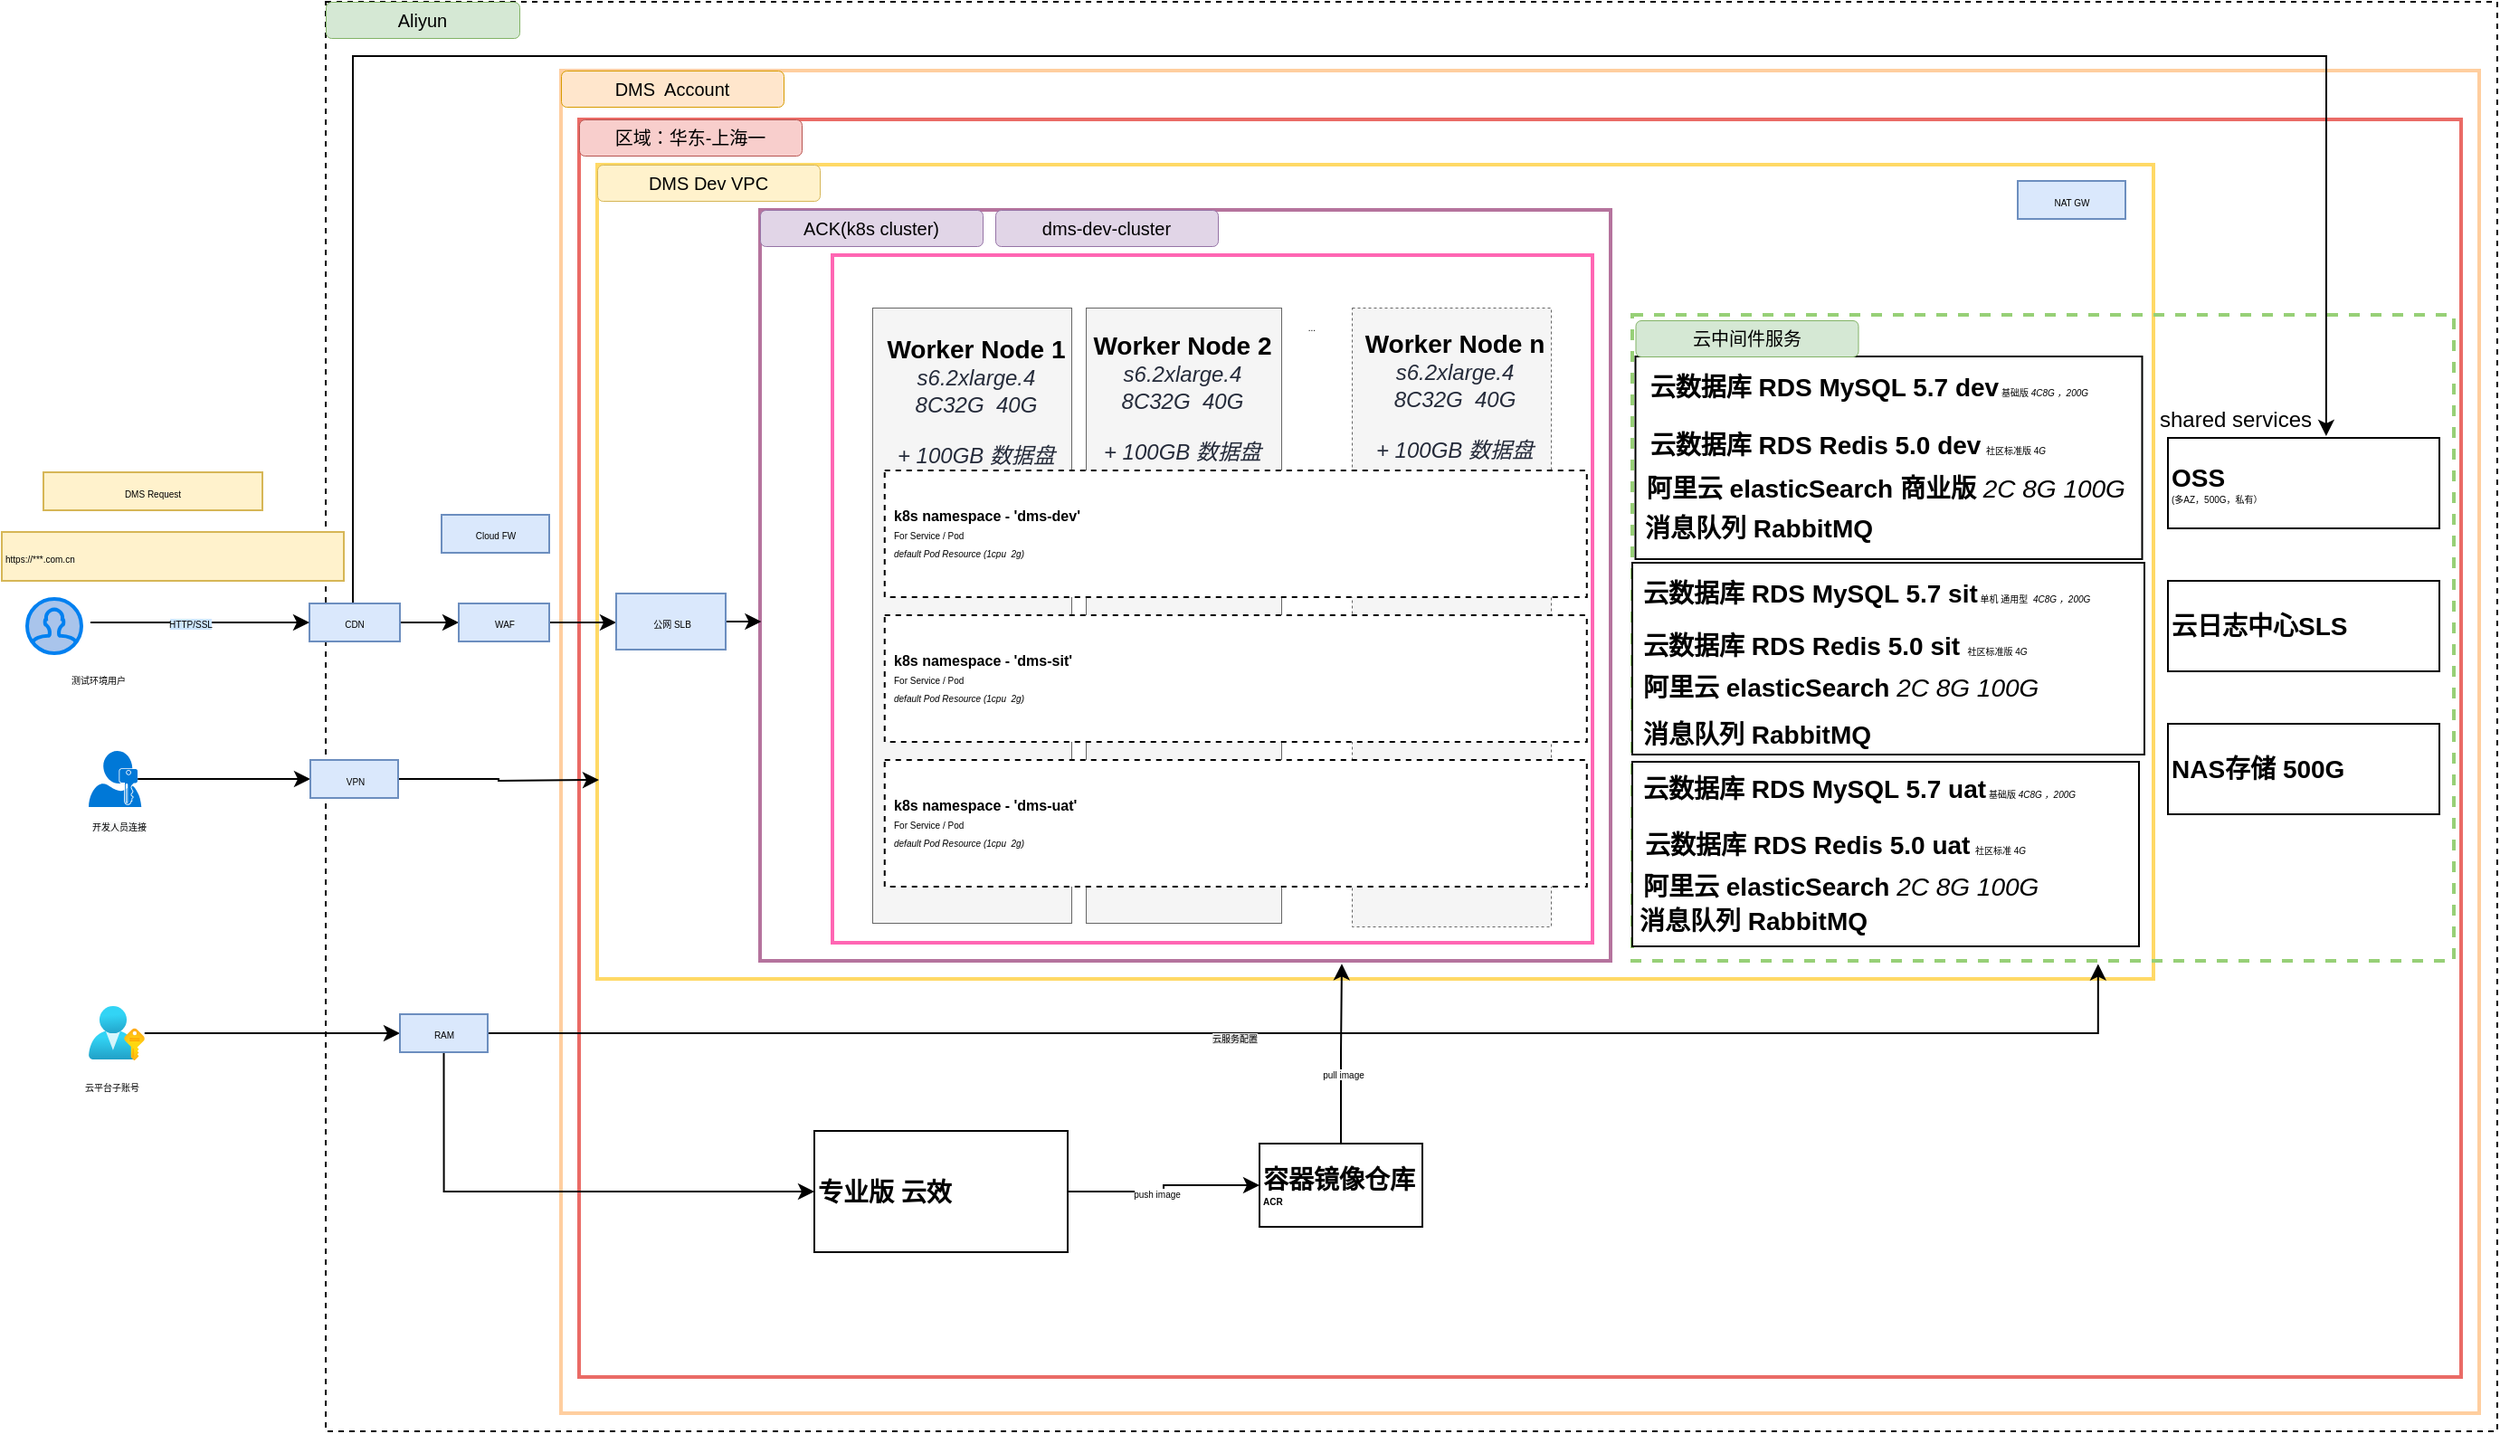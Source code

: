 <mxfile version="15.3.7" type="github" pages="2">
  <diagram id="imjtD3497KuN3ULHMsH7" name="Page-1">
    <mxGraphModel dx="1499" dy="514" grid="0" gridSize="10" guides="1" tooltips="1" connect="1" arrows="1" fold="1" page="0" pageScale="1" pageWidth="827" pageHeight="1169" math="0" shadow="0">
      <root>
        <mxCell id="0" />
        <mxCell id="1" parent="0" />
        <mxCell id="NmiQ4jP7cXwFQjp-WQcI-1" value="" style="rounded=0;whiteSpace=wrap;html=1;dashed=1;strokeWidth=1;fillColor=none;" parent="1" vertex="1">
          <mxGeometry x="40" y="70" width="1200" height="790" as="geometry" />
        </mxCell>
        <mxCell id="NmiQ4jP7cXwFQjp-WQcI-3" value="" style="rounded=0;whiteSpace=wrap;html=1;align=left;strokeWidth=2;fillColor=none;strokeColor=#FFCE9F;" parent="1" vertex="1">
          <mxGeometry x="170" y="108" width="1060" height="742" as="geometry" />
        </mxCell>
        <mxCell id="NmiQ4jP7cXwFQjp-WQcI-5" value="&lt;font style=&quot;font-size: 10px&quot;&gt;Aliyun&lt;/font&gt;" style="rounded=1;whiteSpace=wrap;html=1;strokeColor=#82b366;strokeWidth=0.5;align=center;fillColor=#d5e8d4;fontSize=10;" parent="1" vertex="1">
          <mxGeometry x="40" y="70" width="107" height="20" as="geometry" />
        </mxCell>
        <mxCell id="NmiQ4jP7cXwFQjp-WQcI-6" value="DMS&amp;nbsp; Account" style="rounded=1;whiteSpace=wrap;html=1;strokeColor=#d79b00;strokeWidth=0.5;align=center;fillColor=#ffe6cc;fontSize=10;" parent="1" vertex="1">
          <mxGeometry x="170" y="108" width="123" height="20" as="geometry" />
        </mxCell>
        <mxCell id="NmiQ4jP7cXwFQjp-WQcI-7" value="" style="rounded=0;whiteSpace=wrap;html=1;align=left;strokeWidth=2;fillColor=none;strokeColor=#EA6B66;" parent="1" vertex="1">
          <mxGeometry x="180" y="135" width="1040" height="695" as="geometry" />
        </mxCell>
        <mxCell id="NmiQ4jP7cXwFQjp-WQcI-8" value="区域：华东-上海一" style="rounded=1;whiteSpace=wrap;html=1;strokeColor=#b85450;strokeWidth=0.5;align=center;fillColor=#f8cecc;fontSize=10;" parent="1" vertex="1">
          <mxGeometry x="180" y="135" width="123" height="20" as="geometry" />
        </mxCell>
        <mxCell id="NmiQ4jP7cXwFQjp-WQcI-9" value="" style="rounded=0;whiteSpace=wrap;html=1;align=left;strokeWidth=2;fillColor=none;strokeColor=#FFD966;perimeterSpacing=1;" parent="1" vertex="1">
          <mxGeometry x="190" y="160" width="860" height="450" as="geometry" />
        </mxCell>
        <mxCell id="NmiQ4jP7cXwFQjp-WQcI-15" value="DMS Dev VPC" style="rounded=1;whiteSpace=wrap;html=1;strokeColor=#d6b656;strokeWidth=0.5;align=center;fillColor=#fff2cc;fontSize=10;" parent="1" vertex="1">
          <mxGeometry x="190" y="160" width="123" height="20" as="geometry" />
        </mxCell>
        <mxCell id="NmiQ4jP7cXwFQjp-WQcI-16" value="" style="rounded=0;whiteSpace=wrap;html=1;align=left;strokeWidth=2;fillColor=none;strokeColor=#B5739D;" parent="1" vertex="1">
          <mxGeometry x="280" y="185" width="470" height="415" as="geometry" />
        </mxCell>
        <mxCell id="NmiQ4jP7cXwFQjp-WQcI-17" value="ACK(k8s cluster)" style="rounded=1;whiteSpace=wrap;html=1;strokeColor=#9673a6;strokeWidth=0.5;align=center;fillColor=#e1d5e7;fontSize=10;" parent="1" vertex="1">
          <mxGeometry x="280" y="185" width="123" height="20" as="geometry" />
        </mxCell>
        <mxCell id="NmiQ4jP7cXwFQjp-WQcI-18" value="dms-dev-cluster" style="rounded=1;whiteSpace=wrap;html=1;strokeColor=#9673a6;strokeWidth=0.5;align=center;fillColor=#e1d5e7;fontSize=10;" parent="1" vertex="1">
          <mxGeometry x="410" y="185" width="123" height="20" as="geometry" />
        </mxCell>
        <mxCell id="NmiQ4jP7cXwFQjp-WQcI-51" value="" style="rounded=0;whiteSpace=wrap;html=1;align=left;strokeWidth=2;fillColor=none;strokeColor=#FF66B3;" parent="1" vertex="1">
          <mxGeometry x="320" y="210" width="420" height="380" as="geometry" />
        </mxCell>
        <mxCell id="NmiQ4jP7cXwFQjp-WQcI-19" value="" style="rounded=0;whiteSpace=wrap;html=1;fontSize=10;strokeColor=#666666;strokeWidth=0.5;fillColor=#f5f5f5;align=center;fontColor=#333333;" parent="1" vertex="1">
          <mxGeometry x="342" y="239" width="110" height="340" as="geometry" />
        </mxCell>
        <mxCell id="NmiQ4jP7cXwFQjp-WQcI-20" value="&lt;font&gt;&lt;b&gt;&lt;font style=&quot;font-size: 14px&quot;&gt;Worker Node 1&lt;/font&gt;&lt;/b&gt;&lt;br&gt;&lt;span style=&quot;font-size: 12px ; color: rgb(37 , 43 , 58) ; text-align: left&quot;&gt;&lt;i&gt;s6.2xlarge.4&lt;br&gt;8C32G&amp;nbsp; 40G&lt;br&gt;&lt;br&gt;+ 100GB 数据盘&lt;br&gt;&lt;/i&gt;&lt;/span&gt;&lt;br&gt;&lt;/font&gt;" style="text;html=1;strokeColor=none;fillColor=none;align=center;verticalAlign=middle;whiteSpace=wrap;rounded=0;fontSize=5;" parent="1" vertex="1">
          <mxGeometry x="348.88" y="249" width="101.12" height="90" as="geometry" />
        </mxCell>
        <mxCell id="NmiQ4jP7cXwFQjp-WQcI-21" value="" style="rounded=0;whiteSpace=wrap;html=1;fontSize=10;strokeColor=#666666;strokeWidth=0.5;fillColor=#f5f5f5;align=center;fontColor=#333333;" parent="1" vertex="1">
          <mxGeometry x="460" y="239" width="108" height="340" as="geometry" />
        </mxCell>
        <mxCell id="NmiQ4jP7cXwFQjp-WQcI-22" value="" style="rounded=0;whiteSpace=wrap;html=1;fontSize=10;strokeColor=#666666;strokeWidth=0.5;fillColor=#f5f5f5;align=center;fontColor=#333333;dashed=1;" parent="1" vertex="1">
          <mxGeometry x="607" y="239" width="110" height="342" as="geometry" />
        </mxCell>
        <mxCell id="NmiQ4jP7cXwFQjp-WQcI-25" value="..." style="text;html=1;strokeColor=none;fillColor=none;align=center;verticalAlign=middle;whiteSpace=wrap;rounded=0;dashed=1;fontSize=5;" parent="1" vertex="1">
          <mxGeometry x="565" y="239" width="40" height="20" as="geometry" />
        </mxCell>
        <mxCell id="NmiQ4jP7cXwFQjp-WQcI-27" value="" style="rounded=0;whiteSpace=wrap;html=1;fontSize=10;strokeWidth=1;align=center;fontColor=#333333;dashed=1;fillColor=#FFFFFF;" parent="1" vertex="1">
          <mxGeometry x="348.88" y="329" width="388" height="70" as="geometry" />
        </mxCell>
        <mxCell id="NmiQ4jP7cXwFQjp-WQcI-29" value="&lt;p style=&quot;line-height: 100%&quot;&gt;&lt;b&gt;&lt;font style=&quot;font-size: 8px&quot;&gt;k8s namespace - &#39;dms-dev&#39;&lt;/font&gt;&lt;/b&gt;&lt;/p&gt;&lt;p style=&quot;line-height: 100%&quot;&gt;For Service / Pod&lt;/p&gt;&lt;p style=&quot;line-height: 100%&quot;&gt;&lt;i&gt;default Pod Resource (1cpu&amp;nbsp; 2g)&lt;/i&gt;&lt;/p&gt;" style="text;html=1;strokeColor=none;fillColor=none;align=left;verticalAlign=middle;whiteSpace=wrap;rounded=0;dashed=1;fontSize=5;" parent="1" vertex="1">
          <mxGeometry x="352" y="319" width="198" height="90" as="geometry" />
        </mxCell>
        <mxCell id="NmiQ4jP7cXwFQjp-WQcI-30" value="" style="rounded=0;whiteSpace=wrap;html=1;fontSize=10;strokeWidth=1;align=center;fontColor=#333333;dashed=1;fillColor=#FFFFFF;" parent="1" vertex="1">
          <mxGeometry x="348.88" y="409" width="388" height="70" as="geometry" />
        </mxCell>
        <mxCell id="NmiQ4jP7cXwFQjp-WQcI-31" value="&lt;p style=&quot;line-height: 100%&quot;&gt;&lt;b&gt;&lt;font style=&quot;font-size: 8px&quot;&gt;k8s namespace - &#39;dms-sit&#39;&lt;/font&gt;&lt;/b&gt;&lt;/p&gt;&lt;p style=&quot;line-height: 100%&quot;&gt;For Service / Pod&lt;/p&gt;&lt;p style=&quot;line-height: 100%&quot;&gt;&lt;i&gt;default Pod Resource (1cpu&amp;nbsp; 2g)&lt;/i&gt;&lt;/p&gt;" style="text;html=1;strokeColor=none;fillColor=none;align=left;verticalAlign=middle;whiteSpace=wrap;rounded=0;dashed=1;fontSize=5;" parent="1" vertex="1">
          <mxGeometry x="352" y="399" width="198" height="90" as="geometry" />
        </mxCell>
        <mxCell id="NmiQ4jP7cXwFQjp-WQcI-32" value="" style="rounded=0;whiteSpace=wrap;html=1;fontSize=10;strokeWidth=1;align=center;fontColor=#333333;dashed=1;fillColor=#FFFFFF;" parent="1" vertex="1">
          <mxGeometry x="348.88" y="489" width="388" height="70" as="geometry" />
        </mxCell>
        <mxCell id="NmiQ4jP7cXwFQjp-WQcI-33" value="&lt;p style=&quot;line-height: 100%&quot;&gt;&lt;b&gt;&lt;font style=&quot;font-size: 8px&quot;&gt;k8s namespace - &#39;dms-uat&#39;&lt;/font&gt;&lt;/b&gt;&lt;/p&gt;&lt;p style=&quot;line-height: 100%&quot;&gt;For Service / Pod&lt;/p&gt;&lt;p style=&quot;line-height: 100%&quot;&gt;&lt;i&gt;default Pod Resource (1cpu&amp;nbsp; 2g)&lt;/i&gt;&lt;/p&gt;" style="text;html=1;strokeColor=none;fillColor=none;align=left;verticalAlign=middle;whiteSpace=wrap;rounded=0;dashed=1;fontSize=5;" parent="1" vertex="1">
          <mxGeometry x="352" y="479" width="198" height="90" as="geometry" />
        </mxCell>
        <mxCell id="NmiQ4jP7cXwFQjp-WQcI-34" value="&lt;font&gt;&lt;b&gt;&lt;font style=&quot;font-size: 14px&quot;&gt;Worker Node 2&lt;/font&gt;&lt;/b&gt;&lt;br&gt;&lt;span style=&quot;font-size: 12px ; color: rgb(37 , 43 , 58) ; text-align: left&quot;&gt;&lt;i&gt;s6.2xlarge.4&lt;br&gt;8C32G&amp;nbsp; 40G&lt;br&gt;&lt;br&gt;+ 100GB 数据盘&lt;br&gt;&lt;/i&gt;&lt;/span&gt;&lt;br&gt;&lt;/font&gt;" style="text;html=1;strokeColor=none;fillColor=none;align=center;verticalAlign=middle;whiteSpace=wrap;rounded=0;fontSize=5;" parent="1" vertex="1">
          <mxGeometry x="463" y="247" width="101" height="90" as="geometry" />
        </mxCell>
        <mxCell id="NmiQ4jP7cXwFQjp-WQcI-35" value="&lt;font&gt;&lt;b&gt;&lt;font style=&quot;font-size: 14px&quot;&gt;Worker Node n&lt;/font&gt;&lt;/b&gt;&lt;br&gt;&lt;span style=&quot;font-size: 12px ; color: rgb(37 , 43 , 58) ; text-align: left&quot;&gt;&lt;i&gt;s6.2xlarge.4&lt;br&gt;8C32G&amp;nbsp; 40G&lt;br&gt;&lt;br&gt;+ 100GB 数据盘&lt;/i&gt;&lt;br&gt;&lt;/span&gt;&lt;br&gt;&lt;/font&gt;" style="text;html=1;strokeColor=none;fillColor=none;align=center;verticalAlign=middle;whiteSpace=wrap;rounded=0;fontSize=5;" parent="1" vertex="1">
          <mxGeometry x="613" y="245" width="102" height="91" as="geometry" />
        </mxCell>
        <mxCell id="NmiQ4jP7cXwFQjp-WQcI-97" style="edgeStyle=orthogonalEdgeStyle;rounded=0;orthogonalLoop=1;jettySize=auto;html=1;exitX=0.5;exitY=0;exitDx=0;exitDy=0;entryX=0.583;entryY=-0.02;entryDx=0;entryDy=0;entryPerimeter=0;fontSize=5;strokeWidth=1;" parent="1" source="NmiQ4jP7cXwFQjp-WQcI-53" target="NmiQ4jP7cXwFQjp-WQcI-48" edge="1">
          <mxGeometry relative="1" as="geometry">
            <Array as="points">
              <mxPoint x="55" y="100" />
              <mxPoint x="1146" y="100" />
            </Array>
          </mxGeometry>
        </mxCell>
        <mxCell id="fNz3XJGPYnAOZMUwdegw-1" style="edgeStyle=orthogonalEdgeStyle;rounded=0;orthogonalLoop=1;jettySize=auto;html=1;exitX=1;exitY=0.5;exitDx=0;exitDy=0;" parent="1" source="NmiQ4jP7cXwFQjp-WQcI-53" target="NmiQ4jP7cXwFQjp-WQcI-55" edge="1">
          <mxGeometry relative="1" as="geometry" />
        </mxCell>
        <mxCell id="NmiQ4jP7cXwFQjp-WQcI-53" value="CDN" style="rounded=0;whiteSpace=wrap;html=1;fontSize=5;strokeWidth=1;align=center;strokeColor=#6c8ebf;fillColor=#dae8fc;" parent="1" vertex="1">
          <mxGeometry x="31" y="402.5" width="50" height="21" as="geometry" />
        </mxCell>
        <mxCell id="NmiQ4jP7cXwFQjp-WQcI-63" style="edgeStyle=orthogonalEdgeStyle;rounded=0;orthogonalLoop=1;jettySize=auto;html=1;exitX=1;exitY=0.5;exitDx=0;exitDy=0;entryX=0;entryY=0.5;entryDx=0;entryDy=0;fontSize=5;" parent="1" source="NmiQ4jP7cXwFQjp-WQcI-55" target="NmiQ4jP7cXwFQjp-WQcI-61" edge="1">
          <mxGeometry relative="1" as="geometry" />
        </mxCell>
        <mxCell id="NmiQ4jP7cXwFQjp-WQcI-55" value="WAF" style="rounded=0;whiteSpace=wrap;html=1;fontSize=5;strokeWidth=1;align=center;strokeColor=#6c8ebf;fillColor=#dae8fc;" parent="1" vertex="1">
          <mxGeometry x="113.5" y="402.5" width="50" height="21" as="geometry" />
        </mxCell>
        <mxCell id="NmiQ4jP7cXwFQjp-WQcI-56" value="Cloud FW" style="rounded=0;whiteSpace=wrap;html=1;fontSize=5;strokeWidth=1;align=center;strokeColor=#6c8ebf;fillColor=#dae8fc;" parent="1" vertex="1">
          <mxGeometry x="104" y="353.5" width="59.5" height="21" as="geometry" />
        </mxCell>
        <mxCell id="NmiQ4jP7cXwFQjp-WQcI-77" style="edgeStyle=orthogonalEdgeStyle;rounded=0;orthogonalLoop=1;jettySize=auto;html=1;exitX=1;exitY=0.5;exitDx=0;exitDy=0;fontSize=5;" parent="1" source="NmiQ4jP7cXwFQjp-WQcI-57" edge="1">
          <mxGeometry relative="1" as="geometry">
            <mxPoint x="191" y="500" as="targetPoint" />
          </mxGeometry>
        </mxCell>
        <mxCell id="NmiQ4jP7cXwFQjp-WQcI-58" value="DMS Request" style="rounded=0;whiteSpace=wrap;html=1;fontSize=5;strokeColor=#d6b656;strokeWidth=1;fillColor=#fff2cc;align=center;" parent="1" vertex="1">
          <mxGeometry x="-116" y="330" width="121" height="21" as="geometry" />
        </mxCell>
        <mxCell id="NmiQ4jP7cXwFQjp-WQcI-59" value="" style="endArrow=classic;html=1;fontSize=5;entryX=0;entryY=0.5;entryDx=0;entryDy=0;" parent="1" target="NmiQ4jP7cXwFQjp-WQcI-53" edge="1">
          <mxGeometry width="50" height="50" relative="1" as="geometry">
            <mxPoint x="-90" y="413" as="sourcePoint" />
            <mxPoint x="330" y="280" as="targetPoint" />
          </mxGeometry>
        </mxCell>
        <mxCell id="NmiQ4jP7cXwFQjp-WQcI-104" value="HTTP/SSL" style="edgeLabel;html=1;align=center;verticalAlign=middle;resizable=0;points=[];fontSize=5;labelBackgroundColor=#CCE5FF;" parent="NmiQ4jP7cXwFQjp-WQcI-59" vertex="1" connectable="0">
          <mxGeometry x="-0.089" y="-3" relative="1" as="geometry">
            <mxPoint y="-3" as="offset" />
          </mxGeometry>
        </mxCell>
        <mxCell id="fNz3XJGPYnAOZMUwdegw-2" style="edgeStyle=orthogonalEdgeStyle;rounded=0;orthogonalLoop=1;jettySize=auto;html=1;exitX=1;exitY=0.5;exitDx=0;exitDy=0;entryX=-0.005;entryY=0.457;entryDx=0;entryDy=0;entryPerimeter=0;" parent="1" source="NmiQ4jP7cXwFQjp-WQcI-61" edge="1">
          <mxGeometry relative="1" as="geometry">
            <mxPoint x="280.7" y="412.624" as="targetPoint" />
          </mxGeometry>
        </mxCell>
        <mxCell id="NmiQ4jP7cXwFQjp-WQcI-61" value="公网 SLB" style="rounded=0;whiteSpace=wrap;html=1;fontSize=5;strokeWidth=1;align=center;strokeColor=#6c8ebf;fillColor=#dae8fc;" parent="1" vertex="1">
          <mxGeometry x="200.5" y="397" width="60.5" height="31" as="geometry" />
        </mxCell>
        <mxCell id="NmiQ4jP7cXwFQjp-WQcI-69" value="" style="endArrow=classic;html=1;fontSize=5;entryX=0;entryY=0.5;entryDx=0;entryDy=0;startArrow=none;" parent="1" source="NmiQ4jP7cXwFQjp-WQcI-57" edge="1">
          <mxGeometry width="50" height="50" relative="1" as="geometry">
            <mxPoint x="-50" y="499" as="sourcePoint" />
            <mxPoint x="63.75" y="499.08" as="targetPoint" />
          </mxGeometry>
        </mxCell>
        <mxCell id="NmiQ4jP7cXwFQjp-WQcI-84" style="edgeStyle=orthogonalEdgeStyle;rounded=0;orthogonalLoop=1;jettySize=auto;html=1;exitX=0.93;exitY=0.5;exitDx=0;exitDy=0;exitPerimeter=0;entryX=0;entryY=0.5;entryDx=0;entryDy=0;fontSize=5;" parent="1" source="NmiQ4jP7cXwFQjp-WQcI-72" target="NmiQ4jP7cXwFQjp-WQcI-57" edge="1">
          <mxGeometry relative="1" as="geometry" />
        </mxCell>
        <mxCell id="NmiQ4jP7cXwFQjp-WQcI-72" value="" style="aspect=fixed;pointerEvents=1;shadow=0;dashed=0;html=1;strokeColor=none;labelPosition=center;verticalLabelPosition=bottom;verticalAlign=top;align=center;shape=mxgraph.mscae.enterprise.user_permissions;fillColor=#0078D7;rounded=0;fontSize=5;" parent="1" vertex="1">
          <mxGeometry x="-91" y="484" width="29.14" height="31" as="geometry" />
        </mxCell>
        <mxCell id="NmiQ4jP7cXwFQjp-WQcI-73" value="" style="html=1;verticalLabelPosition=bottom;align=center;labelBackgroundColor=#ffffff;verticalAlign=top;strokeWidth=2;strokeColor=#0080F0;shadow=0;dashed=0;shape=mxgraph.ios7.icons.user;rounded=0;fontSize=5;fillColor=#A9C4EB;" parent="1" vertex="1">
          <mxGeometry x="-125" y="400" width="30" height="30" as="geometry" />
        </mxCell>
        <mxCell id="NmiQ4jP7cXwFQjp-WQcI-75" value="测试环境用户" style="text;html=1;strokeColor=none;fillColor=none;align=center;verticalAlign=middle;whiteSpace=wrap;rounded=0;fontSize=5;" parent="1" vertex="1">
          <mxGeometry x="-125" y="433.5" width="79" height="21" as="geometry" />
        </mxCell>
        <mxCell id="NmiQ4jP7cXwFQjp-WQcI-87" style="edgeStyle=orthogonalEdgeStyle;rounded=0;orthogonalLoop=1;jettySize=auto;html=1;entryX=0;entryY=0.5;entryDx=0;entryDy=0;fontSize=5;" parent="1" source="NmiQ4jP7cXwFQjp-WQcI-80" target="NmiQ4jP7cXwFQjp-WQcI-86" edge="1">
          <mxGeometry relative="1" as="geometry" />
        </mxCell>
        <mxCell id="NmiQ4jP7cXwFQjp-WQcI-80" value="" style="aspect=fixed;html=1;points=[];align=center;image;fontSize=12;image=img/lib/azure2/azure_stack/User_Subscriptions.svg;rounded=0;strokeColor=#CCE5FF;strokeWidth=1;fillColor=#A9C4EB;" parent="1" vertex="1">
          <mxGeometry x="-91" y="625" width="30.91" height="30" as="geometry" />
        </mxCell>
        <mxCell id="NmiQ4jP7cXwFQjp-WQcI-81" value="&lt;div style=&quot;text-align: center&quot;&gt;&lt;font face=&quot;helvetica&quot;&gt;&lt;span style=&quot;background-color: rgb(248 , 249 , 250)&quot;&gt;开发人员连接&lt;/span&gt;&lt;/font&gt;&lt;/div&gt;" style="text;whiteSpace=wrap;html=1;fontSize=5;" parent="1" vertex="1">
          <mxGeometry x="-91" y="516" width="80" height="34" as="geometry" />
        </mxCell>
        <mxCell id="NmiQ4jP7cXwFQjp-WQcI-82" value="&lt;div style=&quot;text-align: center&quot;&gt;&lt;span&gt;&lt;font face=&quot;helvetica&quot;&gt;云平台子账号&lt;/font&gt;&lt;/span&gt;&lt;/div&gt;" style="text;whiteSpace=wrap;html=1;fontSize=5;" parent="1" vertex="1">
          <mxGeometry x="-95" y="660" width="80" height="34" as="geometry" />
        </mxCell>
        <mxCell id="NmiQ4jP7cXwFQjp-WQcI-57" value="VPN" style="rounded=0;whiteSpace=wrap;html=1;fontSize=5;strokeWidth=1;align=center;strokeColor=#6c8ebf;fillColor=#dae8fc;" parent="1" vertex="1">
          <mxGeometry x="31.5" y="489" width="48.5" height="21" as="geometry" />
        </mxCell>
        <mxCell id="NmiQ4jP7cXwFQjp-WQcI-85" value="NAT GW" style="rounded=0;whiteSpace=wrap;html=1;fontSize=5;strokeWidth=1;align=center;strokeColor=#6c8ebf;fillColor=#dae8fc;" parent="1" vertex="1">
          <mxGeometry x="975" y="169" width="59.5" height="21" as="geometry" />
        </mxCell>
        <mxCell id="NmiQ4jP7cXwFQjp-WQcI-89" style="edgeStyle=orthogonalEdgeStyle;rounded=0;orthogonalLoop=1;jettySize=auto;html=1;exitX=0.5;exitY=1;exitDx=0;exitDy=0;entryX=0;entryY=0.5;entryDx=0;entryDy=0;fontSize=5;" parent="1" source="NmiQ4jP7cXwFQjp-WQcI-86" target="NmiQ4jP7cXwFQjp-WQcI-88" edge="1">
          <mxGeometry relative="1" as="geometry" />
        </mxCell>
        <mxCell id="NmiQ4jP7cXwFQjp-WQcI-90" style="edgeStyle=orthogonalEdgeStyle;rounded=0;orthogonalLoop=1;jettySize=auto;html=1;exitX=1;exitY=0.5;exitDx=0;exitDy=0;entryX=0.567;entryY=1.005;entryDx=0;entryDy=0;entryPerimeter=0;fontSize=5;" parent="1" source="NmiQ4jP7cXwFQjp-WQcI-86" target="NmiQ4jP7cXwFQjp-WQcI-91" edge="1">
          <mxGeometry relative="1" as="geometry" />
        </mxCell>
        <mxCell id="NmiQ4jP7cXwFQjp-WQcI-94" value="云服务配置" style="edgeLabel;html=1;align=center;verticalAlign=middle;resizable=0;points=[];fontSize=5;labelBorderColor=none;labelBackgroundColor=#E6E6E6;" parent="NmiQ4jP7cXwFQjp-WQcI-90" vertex="1" connectable="0">
          <mxGeometry x="-0.111" y="-1" relative="1" as="geometry">
            <mxPoint y="1" as="offset" />
          </mxGeometry>
        </mxCell>
        <mxCell id="NmiQ4jP7cXwFQjp-WQcI-86" value="RAM" style="rounded=0;whiteSpace=wrap;html=1;fontSize=5;strokeWidth=1;align=center;strokeColor=#6c8ebf;fillColor=#dae8fc;" parent="1" vertex="1">
          <mxGeometry x="81" y="629.5" width="48.5" height="21" as="geometry" />
        </mxCell>
        <mxCell id="NmiQ4jP7cXwFQjp-WQcI-98" style="edgeStyle=orthogonalEdgeStyle;rounded=0;orthogonalLoop=1;jettySize=auto;html=1;exitX=1;exitY=0.5;exitDx=0;exitDy=0;entryX=0;entryY=0.5;entryDx=0;entryDy=0;fontSize=5;strokeWidth=1;" parent="1" source="NmiQ4jP7cXwFQjp-WQcI-88" target="NmiQ4jP7cXwFQjp-WQcI-96" edge="1">
          <mxGeometry relative="1" as="geometry" />
        </mxCell>
        <mxCell id="NmiQ4jP7cXwFQjp-WQcI-99" value="push image" style="edgeLabel;html=1;align=center;verticalAlign=middle;resizable=0;points=[];fontSize=5;" parent="NmiQ4jP7cXwFQjp-WQcI-98" vertex="1" connectable="0">
          <mxGeometry x="-0.285" y="-2" relative="1" as="geometry">
            <mxPoint x="10" y="-2" as="offset" />
          </mxGeometry>
        </mxCell>
        <mxCell id="NmiQ4jP7cXwFQjp-WQcI-88" value="&lt;b style=&quot;font-size: 14px&quot;&gt;专业版 云效&lt;/b&gt;&lt;br&gt;" style="rounded=0;whiteSpace=wrap;html=1;fontSize=5;strokeColor=#000000;strokeWidth=1;fillColor=#FFFFFF;align=left;" parent="1" vertex="1">
          <mxGeometry x="310" y="694" width="140" height="67" as="geometry" />
        </mxCell>
        <mxCell id="NmiQ4jP7cXwFQjp-WQcI-91" value="" style="rounded=0;whiteSpace=wrap;html=1;align=left;strokeWidth=2;fillColor=none;dashed=1;strokeColor=#97D077;" parent="1" vertex="1">
          <mxGeometry x="762" y="243" width="454" height="357" as="geometry" />
        </mxCell>
        <mxCell id="NmiQ4jP7cXwFQjp-WQcI-36" value="" style="rounded=0;whiteSpace=wrap;html=1;fontSize=5;strokeColor=#000000;strokeWidth=1;fillColor=#FFFFFF;align=center;" parent="1" vertex="1">
          <mxGeometry x="763.75" y="266" width="280" height="112" as="geometry" />
        </mxCell>
        <mxCell id="NmiQ4jP7cXwFQjp-WQcI-39" value="&lt;b&gt;&lt;font style=&quot;font-size: 14px&quot;&gt;&amp;nbsp;云数据库 RDS MySQL 5.7 dev&lt;/font&gt;&lt;/b&gt;&amp;nbsp;基础版&amp;nbsp;&lt;i&gt;4C8G ，200G&lt;/i&gt;" style="text;html=1;strokeColor=none;fillColor=none;align=left;verticalAlign=middle;whiteSpace=wrap;rounded=0;dashed=1;fontSize=5;" parent="1" vertex="1">
          <mxGeometry x="766" y="271" width="282" height="23" as="geometry" />
        </mxCell>
        <mxCell id="NmiQ4jP7cXwFQjp-WQcI-41" value="&lt;b&gt;&lt;font style=&quot;font-size: 14px&quot;&gt;&amp;nbsp;云数据库 RDS Redis 5.0 dev&lt;/font&gt;&lt;/b&gt;&amp;nbsp; 社区标准版 4&lt;i&gt;G&amp;nbsp;&lt;/i&gt;" style="text;html=1;strokeColor=none;fillColor=none;align=left;verticalAlign=middle;whiteSpace=wrap;rounded=0;dashed=1;fontSize=5;" parent="1" vertex="1">
          <mxGeometry x="766" y="306" width="280" height="17.5" as="geometry" />
        </mxCell>
        <mxCell id="NmiQ4jP7cXwFQjp-WQcI-42" value="" style="rounded=0;whiteSpace=wrap;html=1;fontSize=5;strokeColor=#000000;strokeWidth=1;fillColor=#FFFFFF;align=center;" parent="1" vertex="1">
          <mxGeometry x="762" y="380" width="283" height="106" as="geometry" />
        </mxCell>
        <mxCell id="NmiQ4jP7cXwFQjp-WQcI-43" value="&lt;b&gt;&lt;font style=&quot;font-size: 14px&quot;&gt;云数据库 RDS MySQL 5.7 sit&lt;/font&gt;&lt;/b&gt;&amp;nbsp;单机 通用型&amp;nbsp;&amp;nbsp;&lt;i&gt;4C8G ，200G&lt;/i&gt;" style="text;html=1;strokeColor=none;fillColor=none;align=left;verticalAlign=middle;whiteSpace=wrap;rounded=0;dashed=1;fontSize=5;" parent="1" vertex="1">
          <mxGeometry x="766" y="388" width="272.75" height="18" as="geometry" />
        </mxCell>
        <mxCell id="NmiQ4jP7cXwFQjp-WQcI-44" value="&lt;b&gt;&lt;font style=&quot;font-size: 14px&quot;&gt;云数据库 RDS Redis 5.0 sit&lt;/font&gt;&lt;/b&gt;&amp;nbsp; &amp;nbsp;社区标准版 4&lt;i&gt;G&amp;nbsp;&lt;/i&gt;" style="text;html=1;strokeColor=none;fillColor=none;align=left;verticalAlign=middle;whiteSpace=wrap;rounded=0;dashed=1;fontSize=5;" parent="1" vertex="1">
          <mxGeometry x="766" y="413" width="243" height="25" as="geometry" />
        </mxCell>
        <mxCell id="NmiQ4jP7cXwFQjp-WQcI-45" value="" style="rounded=0;whiteSpace=wrap;html=1;fontSize=5;strokeColor=#000000;strokeWidth=1;fillColor=#FFFFFF;align=center;" parent="1" vertex="1">
          <mxGeometry x="762" y="490" width="280" height="102" as="geometry" />
        </mxCell>
        <mxCell id="NmiQ4jP7cXwFQjp-WQcI-46" value="&lt;b&gt;&lt;font style=&quot;font-size: 14px&quot;&gt;云数据库 RDS MySQL 5.7 uat&lt;/font&gt;&lt;/b&gt;&amp;nbsp;基础版&amp;nbsp;&lt;i&gt;4C8G ，200G&lt;/i&gt;" style="text;html=1;strokeColor=none;fillColor=none;align=left;verticalAlign=middle;whiteSpace=wrap;rounded=0;dashed=1;fontSize=5;" parent="1" vertex="1">
          <mxGeometry x="765.5" y="494" width="276.5" height="22" as="geometry" />
        </mxCell>
        <mxCell id="NmiQ4jP7cXwFQjp-WQcI-47" value="&lt;b&gt;&lt;font style=&quot;font-size: 14px&quot;&gt;云数据库 RDS Redis 5.0 uat&lt;/font&gt;&lt;/b&gt;&amp;nbsp; 社区标准 4&lt;i&gt;G&amp;nbsp;&lt;/i&gt;" style="text;html=1;strokeColor=none;fillColor=none;align=left;verticalAlign=middle;whiteSpace=wrap;rounded=0;dashed=1;fontSize=5;" parent="1" vertex="1">
          <mxGeometry x="767.25" y="523" width="243" height="25" as="geometry" />
        </mxCell>
        <mxCell id="NmiQ4jP7cXwFQjp-WQcI-48" value="&lt;font style=&quot;font-size: 14px&quot;&gt;&lt;b&gt;OSS&lt;/b&gt;&lt;/font&gt;&lt;br&gt;(多AZ，500G，私有）" style="rounded=0;whiteSpace=wrap;html=1;fontSize=5;strokeColor=#000000;strokeWidth=1;fillColor=#FFFFFF;align=left;" parent="1" vertex="1">
          <mxGeometry x="1058" y="311" width="150" height="50" as="geometry" />
        </mxCell>
        <mxCell id="NmiQ4jP7cXwFQjp-WQcI-49" value="&lt;span style=&quot;font-size: 14px&quot;&gt;&lt;b&gt;消息队列 RabbitMQ&amp;nbsp;&lt;/b&gt;&lt;/span&gt;" style="rounded=0;whiteSpace=wrap;html=1;fontSize=5;strokeWidth=1;fillColor=#FFFFFF;align=left;strokeColor=none;" parent="1" vertex="1">
          <mxGeometry x="767.25" y="351.5" width="261" height="18" as="geometry" />
        </mxCell>
        <mxCell id="NmiQ4jP7cXwFQjp-WQcI-50" value="&lt;span style=&quot;font-size: 14px&quot;&gt;&lt;b&gt;云日志中心SLS&lt;/b&gt;&lt;/span&gt;" style="rounded=0;whiteSpace=wrap;html=1;fontSize=5;strokeColor=#000000;strokeWidth=1;fillColor=#FFFFFF;align=left;" parent="1" vertex="1">
          <mxGeometry x="1058" y="390" width="150" height="50" as="geometry" />
        </mxCell>
        <mxCell id="NmiQ4jP7cXwFQjp-WQcI-66" value="&lt;font style=&quot;font-size: 14px&quot;&gt;&lt;b&gt;&amp;nbsp;阿里云 elasticSearch 商业版&amp;nbsp;&lt;/b&gt;&lt;i&gt;2C 8G 100G&lt;/i&gt;&lt;/font&gt;&lt;i&gt;&amp;nbsp;&lt;/i&gt;" style="text;html=1;strokeColor=none;fillColor=none;align=left;verticalAlign=middle;whiteSpace=wrap;rounded=0;dashed=1;fontSize=5;" parent="1" vertex="1">
          <mxGeometry x="764" y="331" width="299" height="16" as="geometry" />
        </mxCell>
        <mxCell id="NmiQ4jP7cXwFQjp-WQcI-67" value="&lt;font style=&quot;font-size: 14px&quot;&gt;&lt;b&gt;阿里云 elasticSearch&amp;nbsp;&lt;/b&gt;&lt;i&gt;2C 8G 100G&lt;/i&gt;&lt;/font&gt;&lt;i&gt;&amp;nbsp;&lt;/i&gt;" style="text;html=1;strokeColor=none;fillColor=none;align=left;verticalAlign=middle;whiteSpace=wrap;rounded=0;dashed=1;fontSize=5;" parent="1" vertex="1">
          <mxGeometry x="765.5" y="440" width="241" height="18.5" as="geometry" />
        </mxCell>
        <mxCell id="NmiQ4jP7cXwFQjp-WQcI-68" value="&lt;font style=&quot;font-size: 14px&quot;&gt;&lt;b&gt;阿里云 elasticSearch&amp;nbsp;&lt;/b&gt;&lt;i&gt;2C 8G 100G&lt;/i&gt;&lt;/font&gt;&lt;i&gt;&amp;nbsp;&lt;/i&gt;" style="text;html=1;strokeColor=none;fillColor=none;align=left;verticalAlign=middle;whiteSpace=wrap;rounded=0;dashed=1;fontSize=5;" parent="1" vertex="1">
          <mxGeometry x="765.5" y="550" width="241" height="18.5" as="geometry" />
        </mxCell>
        <mxCell id="NmiQ4jP7cXwFQjp-WQcI-92" value="云中间件服务" style="rounded=1;whiteSpace=wrap;html=1;strokeColor=#82b366;strokeWidth=0.5;align=center;fillColor=#d5e8d4;fontSize=10;" parent="1" vertex="1">
          <mxGeometry x="763.75" y="246" width="123" height="20" as="geometry" />
        </mxCell>
        <mxCell id="NmiQ4jP7cXwFQjp-WQcI-95" value="https://***.com.cn" style="rounded=0;whiteSpace=wrap;html=1;fontSize=5;strokeColor=#d6b656;strokeWidth=1;fillColor=#fff2cc;align=left;" parent="1" vertex="1">
          <mxGeometry x="-139" y="363" width="189" height="27" as="geometry" />
        </mxCell>
        <mxCell id="NmiQ4jP7cXwFQjp-WQcI-100" style="edgeStyle=orthogonalEdgeStyle;rounded=0;orthogonalLoop=1;jettySize=auto;html=1;entryX=0.684;entryY=1.004;entryDx=0;entryDy=0;entryPerimeter=0;fontSize=5;strokeWidth=1;" parent="1" source="NmiQ4jP7cXwFQjp-WQcI-96" target="NmiQ4jP7cXwFQjp-WQcI-16" edge="1">
          <mxGeometry relative="1" as="geometry" />
        </mxCell>
        <mxCell id="NmiQ4jP7cXwFQjp-WQcI-101" value="pull image" style="edgeLabel;html=1;align=center;verticalAlign=middle;resizable=0;points=[];fontSize=5;" parent="NmiQ4jP7cXwFQjp-WQcI-100" vertex="1" connectable="0">
          <mxGeometry x="-0.209" y="-1" relative="1" as="geometry">
            <mxPoint as="offset" />
          </mxGeometry>
        </mxCell>
        <mxCell id="NmiQ4jP7cXwFQjp-WQcI-96" value="&lt;span style=&quot;font-size: 14px&quot;&gt;&lt;b&gt;容器镜像仓库&lt;br&gt;&lt;/b&gt;&lt;/span&gt;&lt;b&gt;ACR&lt;/b&gt;" style="rounded=0;whiteSpace=wrap;html=1;fontSize=5;strokeColor=#000000;strokeWidth=1;fillColor=#FFFFFF;align=left;" parent="1" vertex="1">
          <mxGeometry x="556" y="701" width="90" height="46" as="geometry" />
        </mxCell>
        <mxCell id="NmiQ4jP7cXwFQjp-WQcI-103" value="&lt;span style=&quot;font-size: 14px&quot;&gt;&lt;b&gt;NAS存储 500G&lt;/b&gt;&lt;/span&gt;" style="rounded=0;whiteSpace=wrap;html=1;fontSize=5;strokeColor=#000000;strokeWidth=1;fillColor=#FFFFFF;align=left;" parent="1" vertex="1">
          <mxGeometry x="1058" y="469" width="150" height="50" as="geometry" />
        </mxCell>
        <mxCell id="fNz3XJGPYnAOZMUwdegw-7" value="&lt;b style=&quot;font-size: 14px&quot;&gt;消息队列 RabbitMQ&amp;nbsp;&lt;/b&gt;" style="rounded=0;whiteSpace=wrap;html=1;fontSize=5;strokeWidth=1;fillColor=#FFFFFF;align=left;strokeColor=none;" parent="1" vertex="1">
          <mxGeometry x="765.5" y="466" width="261" height="18" as="geometry" />
        </mxCell>
        <mxCell id="fNz3XJGPYnAOZMUwdegw-8" value="&lt;b style=&quot;font-size: 14px&quot;&gt;消息队列 RabbitMQ&amp;nbsp;&lt;/b&gt;" style="rounded=0;whiteSpace=wrap;html=1;fontSize=5;strokeWidth=1;fillColor=#FFFFFF;align=left;strokeColor=none;" parent="1" vertex="1">
          <mxGeometry x="764" y="569" width="261" height="18" as="geometry" />
        </mxCell>
        <mxCell id="fNz3XJGPYnAOZMUwdegw-11" value="shared services" style="text;html=1;strokeColor=none;fillColor=none;align=center;verticalAlign=middle;whiteSpace=wrap;rounded=0;" parent="1" vertex="1">
          <mxGeometry x="1042" y="291" width="107" height="20" as="geometry" />
        </mxCell>
      </root>
    </mxGraphModel>
  </diagram>
  <diagram id="2M4uEJumm0pYGsgr83DZ" name="第 2 页">
    <mxGraphModel dx="2120" dy="605" grid="1" gridSize="10" guides="1" tooltips="1" connect="1" arrows="1" fold="1" page="1" pageScale="1" pageWidth="827" pageHeight="1169" math="0" shadow="0">
      <root>
        <mxCell id="Z-zyXPSviRlruZKh5mCK-0" />
        <mxCell id="Z-zyXPSviRlruZKh5mCK-1" parent="Z-zyXPSviRlruZKh5mCK-0" />
        <mxCell id="3LmeZeg51HO4b9Ec_pVP-32" value="" style="rounded=1;whiteSpace=wrap;html=1;strokeColor=#D5E8D4;fillColor=#D5E8D4;arcSize=1;" parent="Z-zyXPSviRlruZKh5mCK-1" vertex="1">
          <mxGeometry x="70" y="450" width="630" height="110" as="geometry" />
        </mxCell>
        <mxCell id="3LmeZeg51HO4b9Ec_pVP-31" value="" style="rounded=1;whiteSpace=wrap;html=1;strokeColor=#D5E8D4;fillColor=#D5E8D4;arcSize=1;" parent="Z-zyXPSviRlruZKh5mCK-1" vertex="1">
          <mxGeometry x="-110" y="100" width="145" height="460" as="geometry" />
        </mxCell>
        <mxCell id="3LmeZeg51HO4b9Ec_pVP-30" value="" style="rounded=1;whiteSpace=wrap;html=1;strokeColor=#D5E8D4;fillColor=#D5E8D4;arcSize=1;" parent="Z-zyXPSviRlruZKh5mCK-1" vertex="1">
          <mxGeometry x="70" y="100" width="630" height="330" as="geometry" />
        </mxCell>
        <mxCell id="3LmeZeg51HO4b9Ec_pVP-18" style="edgeStyle=orthogonalEdgeStyle;rounded=0;orthogonalLoop=1;jettySize=auto;html=1;entryX=0.5;entryY=0;entryDx=0;entryDy=0;" parent="Z-zyXPSviRlruZKh5mCK-1" source="Z-zyXPSviRlruZKh5mCK-2" target="dz3-fES5CPAFMnlmmazx-1" edge="1">
          <mxGeometry relative="1" as="geometry" />
        </mxCell>
        <mxCell id="Z-zyXPSviRlruZKh5mCK-2" value="测试人员" style="rounded=1;whiteSpace=wrap;html=1;" parent="Z-zyXPSviRlruZKh5mCK-1" vertex="1">
          <mxGeometry x="440" y="19" width="150" height="50" as="geometry" />
        </mxCell>
        <mxCell id="4wVZH_UA7SVEyF91Xt5P-0" value="" style="html=1;verticalLabelPosition=bottom;align=center;labelBackgroundColor=#ffffff;verticalAlign=top;strokeWidth=2;strokeColor=#0080F0;shadow=0;dashed=0;shape=mxgraph.ios7.icons.user;rounded=0;fontSize=5;fillColor=#A9C4EB;" parent="Z-zyXPSviRlruZKh5mCK-1" vertex="1">
          <mxGeometry x="450" y="29" width="30" height="30" as="geometry" />
        </mxCell>
        <mxCell id="3LmeZeg51HO4b9Ec_pVP-17" style="edgeStyle=orthogonalEdgeStyle;rounded=0;orthogonalLoop=1;jettySize=auto;html=1;" parent="Z-zyXPSviRlruZKh5mCK-1" source="4wVZH_UA7SVEyF91Xt5P-1" target="dz3-fES5CPAFMnlmmazx-1" edge="1">
          <mxGeometry relative="1" as="geometry" />
        </mxCell>
        <mxCell id="3LmeZeg51HO4b9Ec_pVP-19" value="HTTP/HTTPS&lt;br&gt;TCP 80/TCP 443" style="edgeLabel;html=1;align=center;verticalAlign=middle;resizable=0;points=[];" parent="3LmeZeg51HO4b9Ec_pVP-17" vertex="1" connectable="0">
          <mxGeometry x="0.339" relative="1" as="geometry">
            <mxPoint y="1" as="offset" />
          </mxGeometry>
        </mxCell>
        <mxCell id="3LmeZeg51HO4b9Ec_pVP-20" style="edgeStyle=orthogonalEdgeStyle;rounded=0;orthogonalLoop=1;jettySize=auto;html=1;entryX=0.5;entryY=0;entryDx=0;entryDy=0;" parent="Z-zyXPSviRlruZKh5mCK-1" source="4wVZH_UA7SVEyF91Xt5P-1" target="3LmeZeg51HO4b9Ec_pVP-7" edge="1">
          <mxGeometry relative="1" as="geometry" />
        </mxCell>
        <mxCell id="3LmeZeg51HO4b9Ec_pVP-33" style="edgeStyle=orthogonalEdgeStyle;rounded=0;orthogonalLoop=1;jettySize=auto;html=1;" parent="Z-zyXPSviRlruZKh5mCK-1" source="4wVZH_UA7SVEyF91Xt5P-1" target="3LmeZeg51HO4b9Ec_pVP-9" edge="1">
          <mxGeometry relative="1" as="geometry" />
        </mxCell>
        <mxCell id="3LmeZeg51HO4b9Ec_pVP-34" value="控制台RAM" style="edgeLabel;html=1;align=center;verticalAlign=middle;resizable=0;points=[];" parent="3LmeZeg51HO4b9Ec_pVP-33" vertex="1" connectable="0">
          <mxGeometry x="-0.202" y="1" relative="1" as="geometry">
            <mxPoint as="offset" />
          </mxGeometry>
        </mxCell>
        <mxCell id="4wVZH_UA7SVEyF91Xt5P-1" value="开发人员" style="rounded=1;whiteSpace=wrap;html=1;" parent="Z-zyXPSviRlruZKh5mCK-1" vertex="1">
          <mxGeometry x="130" y="19.5" width="150" height="50" as="geometry" />
        </mxCell>
        <mxCell id="dz3-fES5CPAFMnlmmazx-0" value="" style="aspect=fixed;pointerEvents=1;shadow=0;dashed=0;html=1;strokeColor=none;labelPosition=center;verticalLabelPosition=bottom;verticalAlign=top;align=center;shape=mxgraph.mscae.enterprise.user_permissions;fillColor=#0078D7;rounded=0;fontSize=5;" parent="Z-zyXPSviRlruZKh5mCK-1" vertex="1">
          <mxGeometry x="150" y="28.5" width="29.14" height="31" as="geometry" />
        </mxCell>
        <mxCell id="3LmeZeg51HO4b9Ec_pVP-21" style="edgeStyle=orthogonalEdgeStyle;rounded=0;orthogonalLoop=1;jettySize=auto;html=1;entryX=1;entryY=0.5;entryDx=0;entryDy=0;" parent="Z-zyXPSviRlruZKh5mCK-1" source="dz3-fES5CPAFMnlmmazx-1" target="HpTZH0sTofGwpkX7K-W7-1" edge="1">
          <mxGeometry relative="1" as="geometry">
            <mxPoint x="580" y="145" as="targetPoint" />
          </mxGeometry>
        </mxCell>
        <mxCell id="3LmeZeg51HO4b9Ec_pVP-23" value="HTTP/HTTPS&lt;br&gt;TCP 80/TCP 443" style="edgeLabel;html=1;align=center;verticalAlign=middle;resizable=0;points=[];" parent="3LmeZeg51HO4b9Ec_pVP-21" vertex="1" connectable="0">
          <mxGeometry x="0.15" y="3" relative="1" as="geometry">
            <mxPoint as="offset" />
          </mxGeometry>
        </mxCell>
        <mxCell id="dz3-fES5CPAFMnlmmazx-1" value="SLB" style="rounded=0;whiteSpace=wrap;html=1;" parent="Z-zyXPSviRlruZKh5mCK-1" vertex="1">
          <mxGeometry x="320" y="130" width="100" height="30" as="geometry" />
        </mxCell>
        <mxCell id="3LmeZeg51HO4b9Ec_pVP-24" style="edgeStyle=orthogonalEdgeStyle;rounded=0;orthogonalLoop=1;jettySize=auto;html=1;exitX=0.25;exitY=1;exitDx=0;exitDy=0;" parent="Z-zyXPSviRlruZKh5mCK-1" source="HpTZH0sTofGwpkX7K-W7-1" target="3LmeZeg51HO4b9Ec_pVP-2" edge="1">
          <mxGeometry relative="1" as="geometry" />
        </mxCell>
        <mxCell id="3LmeZeg51HO4b9Ec_pVP-27" value="TCP 3306" style="edgeLabel;html=1;align=center;verticalAlign=middle;resizable=0;points=[];" parent="3LmeZeg51HO4b9Ec_pVP-24" vertex="1" connectable="0">
          <mxGeometry x="-0.13" y="2" relative="1" as="geometry">
            <mxPoint as="offset" />
          </mxGeometry>
        </mxCell>
        <mxCell id="3LmeZeg51HO4b9Ec_pVP-25" style="edgeStyle=orthogonalEdgeStyle;rounded=0;orthogonalLoop=1;jettySize=auto;html=1;" parent="Z-zyXPSviRlruZKh5mCK-1" source="HpTZH0sTofGwpkX7K-W7-1" target="3LmeZeg51HO4b9Ec_pVP-3" edge="1">
          <mxGeometry relative="1" as="geometry" />
        </mxCell>
        <mxCell id="3LmeZeg51HO4b9Ec_pVP-28" value="TCP 6379" style="edgeLabel;html=1;align=center;verticalAlign=middle;resizable=0;points=[];" parent="3LmeZeg51HO4b9Ec_pVP-25" vertex="1" connectable="0">
          <mxGeometry x="-0.075" y="2" relative="1" as="geometry">
            <mxPoint as="offset" />
          </mxGeometry>
        </mxCell>
        <mxCell id="3LmeZeg51HO4b9Ec_pVP-26" style="edgeStyle=orthogonalEdgeStyle;rounded=0;orthogonalLoop=1;jettySize=auto;html=1;entryX=0.5;entryY=0;entryDx=0;entryDy=0;exitX=0.75;exitY=1;exitDx=0;exitDy=0;" parent="Z-zyXPSviRlruZKh5mCK-1" source="HpTZH0sTofGwpkX7K-W7-1" target="3LmeZeg51HO4b9Ec_pVP-1" edge="1">
          <mxGeometry relative="1" as="geometry" />
        </mxCell>
        <mxCell id="3LmeZeg51HO4b9Ec_pVP-29" value="TCP 5672" style="edgeLabel;html=1;align=center;verticalAlign=middle;resizable=0;points=[];" parent="3LmeZeg51HO4b9Ec_pVP-26" vertex="1" connectable="0">
          <mxGeometry x="0.054" y="-3" relative="1" as="geometry">
            <mxPoint as="offset" />
          </mxGeometry>
        </mxCell>
        <mxCell id="MoyNrA-SDuSoeWwruzj5-0" style="edgeStyle=orthogonalEdgeStyle;rounded=0;orthogonalLoop=1;jettySize=auto;html=1;" parent="Z-zyXPSviRlruZKh5mCK-1" source="HpTZH0sTofGwpkX7K-W7-1" target="3LmeZeg51HO4b9Ec_pVP-8" edge="1">
          <mxGeometry relative="1" as="geometry" />
        </mxCell>
        <mxCell id="MoyNrA-SDuSoeWwruzj5-1" value="HTTPS&lt;br&gt;TCP 443" style="edgeLabel;html=1;align=center;verticalAlign=middle;resizable=0;points=[];" parent="MoyNrA-SDuSoeWwruzj5-0" vertex="1" connectable="0">
          <mxGeometry x="-0.152" y="-1" relative="1" as="geometry">
            <mxPoint as="offset" />
          </mxGeometry>
        </mxCell>
        <mxCell id="HpTZH0sTofGwpkX7K-W7-1" value="ACK" style="rounded=0;whiteSpace=wrap;html=1;" parent="Z-zyXPSviRlruZKh5mCK-1" vertex="1">
          <mxGeometry x="270" y="230" width="210" height="90" as="geometry" />
        </mxCell>
        <mxCell id="3LmeZeg51HO4b9Ec_pVP-1" value="rabbitmq" style="rounded=0;whiteSpace=wrap;html=1;" parent="Z-zyXPSviRlruZKh5mCK-1" vertex="1">
          <mxGeometry x="570" y="490" width="100" height="30" as="geometry" />
        </mxCell>
        <mxCell id="3LmeZeg51HO4b9Ec_pVP-2" value="RDS" style="rounded=0;whiteSpace=wrap;html=1;" parent="Z-zyXPSviRlruZKh5mCK-1" vertex="1">
          <mxGeometry x="120" y="490" width="100" height="30" as="geometry" />
        </mxCell>
        <mxCell id="3LmeZeg51HO4b9Ec_pVP-3" value="redis" style="rounded=0;whiteSpace=wrap;html=1;" parent="Z-zyXPSviRlruZKh5mCK-1" vertex="1">
          <mxGeometry x="330" y="490" width="100" height="30" as="geometry" />
        </mxCell>
        <mxCell id="3LmeZeg51HO4b9Ec_pVP-4" value="1" style="rounded=0;whiteSpace=wrap;html=1;fillColor=#FFB570;strokeColor=#D5E8D4;" parent="Z-zyXPSviRlruZKh5mCK-1" vertex="1">
          <mxGeometry x="390" y="110" width="30" height="20" as="geometry" />
        </mxCell>
        <mxCell id="MoyNrA-SDuSoeWwruzj5-5" style="edgeStyle=orthogonalEdgeStyle;rounded=0;orthogonalLoop=1;jettySize=auto;html=1;" parent="Z-zyXPSviRlruZKh5mCK-1" source="3LmeZeg51HO4b9Ec_pVP-6" edge="1">
          <mxGeometry relative="1" as="geometry">
            <mxPoint x="-160" y="370" as="targetPoint" />
          </mxGeometry>
        </mxCell>
        <mxCell id="3LmeZeg51HO4b9Ec_pVP-6" value="NAT" style="rounded=0;whiteSpace=wrap;html=1;" parent="Z-zyXPSviRlruZKh5mCK-1" vertex="1">
          <mxGeometry x="-85" y="390" width="100" height="30" as="geometry" />
        </mxCell>
        <mxCell id="3LmeZeg51HO4b9Ec_pVP-7" value="VPN？" style="rounded=0;whiteSpace=wrap;html=1;" parent="Z-zyXPSviRlruZKh5mCK-1" vertex="1">
          <mxGeometry x="155" y="100" width="100" height="30" as="geometry" />
        </mxCell>
        <mxCell id="3LmeZeg51HO4b9Ec_pVP-8" value="OSS" style="rounded=0;whiteSpace=wrap;html=1;" parent="Z-zyXPSviRlruZKh5mCK-1" vertex="1">
          <mxGeometry x="-85" y="260" width="100" height="30" as="geometry" />
        </mxCell>
        <mxCell id="3LmeZeg51HO4b9Ec_pVP-9" value="云效" style="rounded=0;whiteSpace=wrap;html=1;" parent="Z-zyXPSviRlruZKh5mCK-1" vertex="1">
          <mxGeometry x="-85" y="130" width="100" height="30" as="geometry" />
        </mxCell>
        <mxCell id="3LmeZeg51HO4b9Ec_pVP-35" style="edgeStyle=orthogonalEdgeStyle;rounded=0;orthogonalLoop=1;jettySize=auto;html=1;entryX=0.25;entryY=0;entryDx=0;entryDy=0;" parent="Z-zyXPSviRlruZKh5mCK-1" source="3LmeZeg51HO4b9Ec_pVP-10" target="HpTZH0sTofGwpkX7K-W7-1" edge="1">
          <mxGeometry relative="1" as="geometry" />
        </mxCell>
        <mxCell id="3LmeZeg51HO4b9Ec_pVP-10" value="ACR" style="rounded=0;whiteSpace=wrap;html=1;" parent="Z-zyXPSviRlruZKh5mCK-1" vertex="1">
          <mxGeometry x="-85" y="189" width="100" height="30" as="geometry" />
        </mxCell>
        <mxCell id="3LmeZeg51HO4b9Ec_pVP-13" value="NAS" style="rounded=0;whiteSpace=wrap;html=1;" parent="Z-zyXPSviRlruZKh5mCK-1" vertex="1">
          <mxGeometry x="-85" y="330" width="100" height="30" as="geometry" />
        </mxCell>
        <mxCell id="3LmeZeg51HO4b9Ec_pVP-15" value="2" style="rounded=0;whiteSpace=wrap;html=1;fillColor=#FFB570;strokeColor=#D5E8D4;" parent="Z-zyXPSviRlruZKh5mCK-1" vertex="1">
          <mxGeometry x="650" y="110" width="30" height="20" as="geometry" />
        </mxCell>
        <mxCell id="3LmeZeg51HO4b9Ec_pVP-16" value="3" style="rounded=0;whiteSpace=wrap;html=1;fillColor=#FFB570;strokeColor=#D5E8D4;" parent="Z-zyXPSviRlruZKh5mCK-1" vertex="1">
          <mxGeometry x="270" y="210" width="30" height="20" as="geometry" />
        </mxCell>
        <mxCell id="3LmeZeg51HO4b9Ec_pVP-36" value="PaaS" style="rounded=0;whiteSpace=wrap;html=1;strokeColor=#D5E8D4;fillColor=#FFF2CC;" parent="Z-zyXPSviRlruZKh5mCK-1" vertex="1">
          <mxGeometry x="70" y="448.5" width="70" height="15" as="geometry" />
        </mxCell>
        <mxCell id="3LmeZeg51HO4b9Ec_pVP-38" value="计算资源" style="rounded=0;whiteSpace=wrap;html=1;strokeColor=#D5E8D4;fillColor=#FFF2CC;" parent="Z-zyXPSviRlruZKh5mCK-1" vertex="1">
          <mxGeometry x="70" y="100" width="70" height="15" as="geometry" />
        </mxCell>
        <mxCell id="MoyNrA-SDuSoeWwruzj5-2" value="Shared" style="rounded=0;whiteSpace=wrap;html=1;strokeColor=#D5E8D4;fillColor=#FFF2CC;" parent="Z-zyXPSviRlruZKh5mCK-1" vertex="1">
          <mxGeometry x="-110" y="100" width="70" height="15" as="geometry" />
        </mxCell>
        <mxCell id="MoyNrA-SDuSoeWwruzj5-6" value="外访URL" style="text;html=1;strokeColor=none;fillColor=none;align=center;verticalAlign=middle;whiteSpace=wrap;rounded=0;" parent="Z-zyXPSviRlruZKh5mCK-1" vertex="1">
          <mxGeometry x="-180" y="350" width="40" height="20" as="geometry" />
        </mxCell>
        <mxCell id="MoyNrA-SDuSoeWwruzj5-7" value="4" style="rounded=0;whiteSpace=wrap;html=1;fillColor=#FFB570;strokeColor=#D5E8D4;" parent="Z-zyXPSviRlruZKh5mCK-1" vertex="1">
          <mxGeometry x="189.14" y="471" width="30" height="20" as="geometry" />
        </mxCell>
        <mxCell id="MoyNrA-SDuSoeWwruzj5-8" value="6" style="rounded=0;whiteSpace=wrap;html=1;fillColor=#FFB570;strokeColor=#D5E8D4;" parent="Z-zyXPSviRlruZKh5mCK-1" vertex="1">
          <mxGeometry x="640" y="471" width="30" height="20" as="geometry" />
        </mxCell>
        <mxCell id="MoyNrA-SDuSoeWwruzj5-9" value="5" style="rounded=0;whiteSpace=wrap;html=1;fillColor=#FFB570;strokeColor=#D5E8D4;" parent="Z-zyXPSviRlruZKh5mCK-1" vertex="1">
          <mxGeometry x="400" y="471" width="30" height="20" as="geometry" />
        </mxCell>
        <mxCell id="MoyNrA-SDuSoeWwruzj5-10" value="7" style="rounded=0;whiteSpace=wrap;html=1;fillColor=#FFB570;strokeColor=#D5E8D4;" parent="Z-zyXPSviRlruZKh5mCK-1" vertex="1">
          <mxGeometry x="-15" y="110" width="30" height="20" as="geometry" />
        </mxCell>
        <mxCell id="MoyNrA-SDuSoeWwruzj5-11" value="9" style="rounded=0;whiteSpace=wrap;html=1;fillColor=#FFB570;strokeColor=#D5E8D4;" parent="Z-zyXPSviRlruZKh5mCK-1" vertex="1">
          <mxGeometry x="-15" y="310" width="30" height="20" as="geometry" />
        </mxCell>
        <mxCell id="MoyNrA-SDuSoeWwruzj5-12" value="8" style="rounded=0;whiteSpace=wrap;html=1;fillColor=#FFB570;strokeColor=#D5E8D4;" parent="Z-zyXPSviRlruZKh5mCK-1" vertex="1">
          <mxGeometry x="-15" y="240" width="30" height="20" as="geometry" />
        </mxCell>
        <mxCell id="MoyNrA-SDuSoeWwruzj5-13" value="10" style="rounded=0;whiteSpace=wrap;html=1;fillColor=#FFB570;strokeColor=#D5E8D4;" parent="Z-zyXPSviRlruZKh5mCK-1" vertex="1">
          <mxGeometry x="-15" y="370" width="30" height="20" as="geometry" />
        </mxCell>
        <mxCell id="zq2wbqyPuJPSP8FGDZVi-0" value="SLS" style="rounded=0;whiteSpace=wrap;html=1;" parent="Z-zyXPSviRlruZKh5mCK-1" vertex="1">
          <mxGeometry x="-85" y="440" width="100" height="30" as="geometry" />
        </mxCell>
        <mxCell id="LtQHf4YeFljX21QSyjuR-0" value="APM" style="rounded=0;whiteSpace=wrap;html=1;" parent="Z-zyXPSviRlruZKh5mCK-1" vertex="1">
          <mxGeometry x="-85" y="500" width="100" height="30" as="geometry" />
        </mxCell>
      </root>
    </mxGraphModel>
  </diagram>
</mxfile>
